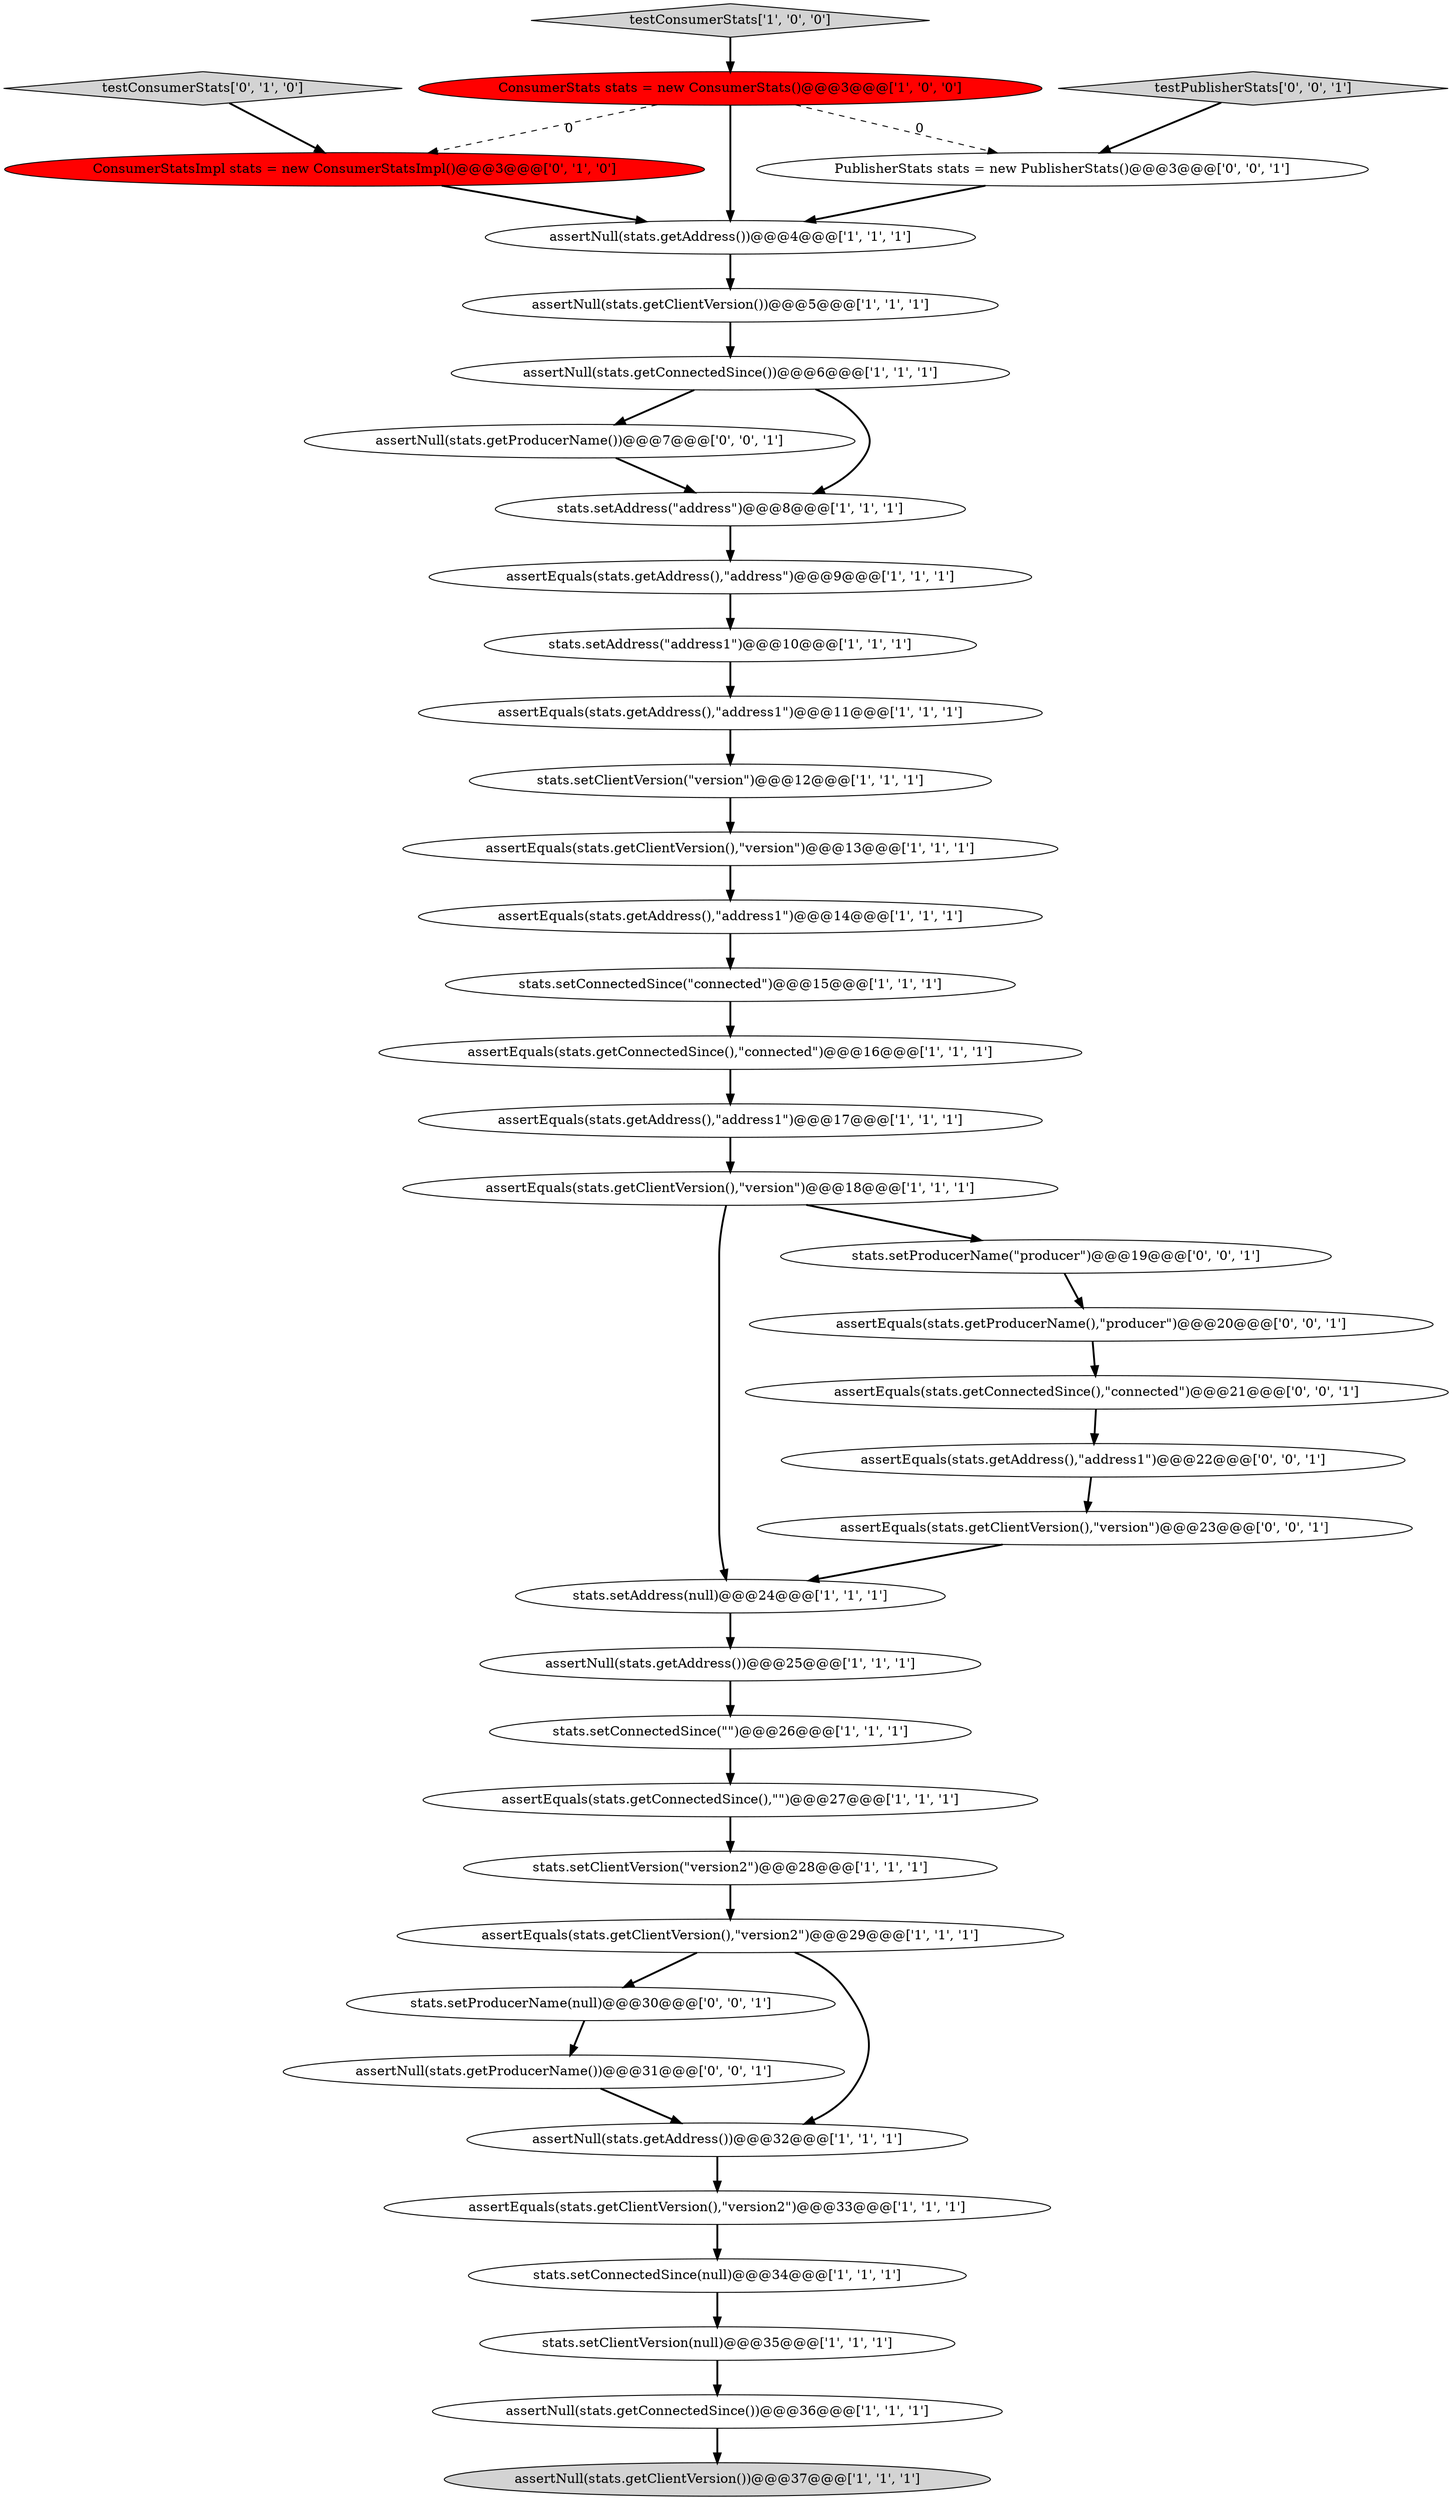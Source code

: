 digraph {
0 [style = filled, label = "assertEquals(stats.getAddress(),\"address\")@@@9@@@['1', '1', '1']", fillcolor = white, shape = ellipse image = "AAA0AAABBB1BBB"];
10 [style = filled, label = "assertEquals(stats.getClientVersion(),\"version2\")@@@33@@@['1', '1', '1']", fillcolor = white, shape = ellipse image = "AAA0AAABBB1BBB"];
8 [style = filled, label = "assertNull(stats.getAddress())@@@4@@@['1', '1', '1']", fillcolor = white, shape = ellipse image = "AAA0AAABBB1BBB"];
1 [style = filled, label = "assertEquals(stats.getAddress(),\"address1\")@@@17@@@['1', '1', '1']", fillcolor = white, shape = ellipse image = "AAA0AAABBB1BBB"];
16 [style = filled, label = "assertNull(stats.getConnectedSince())@@@6@@@['1', '1', '1']", fillcolor = white, shape = ellipse image = "AAA0AAABBB1BBB"];
14 [style = filled, label = "assertNull(stats.getClientVersion())@@@5@@@['1', '1', '1']", fillcolor = white, shape = ellipse image = "AAA0AAABBB1BBB"];
15 [style = filled, label = "stats.setConnectedSince(\"connected\")@@@15@@@['1', '1', '1']", fillcolor = white, shape = ellipse image = "AAA0AAABBB1BBB"];
32 [style = filled, label = "assertEquals(stats.getClientVersion(),\"version\")@@@23@@@['0', '0', '1']", fillcolor = white, shape = ellipse image = "AAA0AAABBB3BBB"];
38 [style = filled, label = "stats.setProducerName(null)@@@30@@@['0', '0', '1']", fillcolor = white, shape = ellipse image = "AAA0AAABBB3BBB"];
11 [style = filled, label = "assertEquals(stats.getConnectedSince(),\"connected\")@@@16@@@['1', '1', '1']", fillcolor = white, shape = ellipse image = "AAA0AAABBB1BBB"];
13 [style = filled, label = "assertEquals(stats.getAddress(),\"address1\")@@@14@@@['1', '1', '1']", fillcolor = white, shape = ellipse image = "AAA0AAABBB1BBB"];
9 [style = filled, label = "assertEquals(stats.getClientVersion(),\"version\")@@@13@@@['1', '1', '1']", fillcolor = white, shape = ellipse image = "AAA0AAABBB1BBB"];
5 [style = filled, label = "stats.setClientVersion(\"version\")@@@12@@@['1', '1', '1']", fillcolor = white, shape = ellipse image = "AAA0AAABBB1BBB"];
18 [style = filled, label = "assertEquals(stats.getClientVersion(),\"version\")@@@18@@@['1', '1', '1']", fillcolor = white, shape = ellipse image = "AAA0AAABBB1BBB"];
12 [style = filled, label = "assertNull(stats.getAddress())@@@32@@@['1', '1', '1']", fillcolor = white, shape = ellipse image = "AAA0AAABBB1BBB"];
7 [style = filled, label = "assertNull(stats.getAddress())@@@25@@@['1', '1', '1']", fillcolor = white, shape = ellipse image = "AAA0AAABBB1BBB"];
28 [style = filled, label = "ConsumerStatsImpl stats = new ConsumerStatsImpl()@@@3@@@['0', '1', '0']", fillcolor = red, shape = ellipse image = "AAA1AAABBB2BBB"];
26 [style = filled, label = "assertEquals(stats.getClientVersion(),\"version2\")@@@29@@@['1', '1', '1']", fillcolor = white, shape = ellipse image = "AAA0AAABBB1BBB"];
27 [style = filled, label = "stats.setClientVersion(null)@@@35@@@['1', '1', '1']", fillcolor = white, shape = ellipse image = "AAA0AAABBB1BBB"];
36 [style = filled, label = "assertNull(stats.getProducerName())@@@7@@@['0', '0', '1']", fillcolor = white, shape = ellipse image = "AAA0AAABBB3BBB"];
17 [style = filled, label = "stats.setAddress(\"address\")@@@8@@@['1', '1', '1']", fillcolor = white, shape = ellipse image = "AAA0AAABBB1BBB"];
29 [style = filled, label = "testConsumerStats['0', '1', '0']", fillcolor = lightgray, shape = diamond image = "AAA0AAABBB2BBB"];
34 [style = filled, label = "assertEquals(stats.getAddress(),\"address1\")@@@22@@@['0', '0', '1']", fillcolor = white, shape = ellipse image = "AAA0AAABBB3BBB"];
25 [style = filled, label = "assertNull(stats.getConnectedSince())@@@36@@@['1', '1', '1']", fillcolor = white, shape = ellipse image = "AAA0AAABBB1BBB"];
4 [style = filled, label = "stats.setAddress(\"address1\")@@@10@@@['1', '1', '1']", fillcolor = white, shape = ellipse image = "AAA0AAABBB1BBB"];
23 [style = filled, label = "assertEquals(stats.getConnectedSince(),\"\")@@@27@@@['1', '1', '1']", fillcolor = white, shape = ellipse image = "AAA0AAABBB1BBB"];
37 [style = filled, label = "assertEquals(stats.getConnectedSince(),\"connected\")@@@21@@@['0', '0', '1']", fillcolor = white, shape = ellipse image = "AAA0AAABBB3BBB"];
22 [style = filled, label = "stats.setAddress(null)@@@24@@@['1', '1', '1']", fillcolor = white, shape = ellipse image = "AAA0AAABBB1BBB"];
20 [style = filled, label = "stats.setClientVersion(\"version2\")@@@28@@@['1', '1', '1']", fillcolor = white, shape = ellipse image = "AAA0AAABBB1BBB"];
33 [style = filled, label = "stats.setProducerName(\"producer\")@@@19@@@['0', '0', '1']", fillcolor = white, shape = ellipse image = "AAA0AAABBB3BBB"];
30 [style = filled, label = "PublisherStats stats = new PublisherStats()@@@3@@@['0', '0', '1']", fillcolor = white, shape = ellipse image = "AAA0AAABBB3BBB"];
35 [style = filled, label = "assertNull(stats.getProducerName())@@@31@@@['0', '0', '1']", fillcolor = white, shape = ellipse image = "AAA0AAABBB3BBB"];
19 [style = filled, label = "testConsumerStats['1', '0', '0']", fillcolor = lightgray, shape = diamond image = "AAA0AAABBB1BBB"];
2 [style = filled, label = "assertEquals(stats.getAddress(),\"address1\")@@@11@@@['1', '1', '1']", fillcolor = white, shape = ellipse image = "AAA0AAABBB1BBB"];
21 [style = filled, label = "ConsumerStats stats = new ConsumerStats()@@@3@@@['1', '0', '0']", fillcolor = red, shape = ellipse image = "AAA1AAABBB1BBB"];
39 [style = filled, label = "assertEquals(stats.getProducerName(),\"producer\")@@@20@@@['0', '0', '1']", fillcolor = white, shape = ellipse image = "AAA0AAABBB3BBB"];
24 [style = filled, label = "stats.setConnectedSince(null)@@@34@@@['1', '1', '1']", fillcolor = white, shape = ellipse image = "AAA0AAABBB1BBB"];
6 [style = filled, label = "stats.setConnectedSince(\"\")@@@26@@@['1', '1', '1']", fillcolor = white, shape = ellipse image = "AAA0AAABBB1BBB"];
31 [style = filled, label = "testPublisherStats['0', '0', '1']", fillcolor = lightgray, shape = diamond image = "AAA0AAABBB3BBB"];
3 [style = filled, label = "assertNull(stats.getClientVersion())@@@37@@@['1', '1', '1']", fillcolor = lightgray, shape = ellipse image = "AAA0AAABBB1BBB"];
39->37 [style = bold, label=""];
14->16 [style = bold, label=""];
16->36 [style = bold, label=""];
23->20 [style = bold, label=""];
32->22 [style = bold, label=""];
5->9 [style = bold, label=""];
11->1 [style = bold, label=""];
21->28 [style = dashed, label="0"];
20->26 [style = bold, label=""];
6->23 [style = bold, label=""];
10->24 [style = bold, label=""];
25->3 [style = bold, label=""];
18->33 [style = bold, label=""];
21->8 [style = bold, label=""];
8->14 [style = bold, label=""];
1->18 [style = bold, label=""];
4->2 [style = bold, label=""];
16->17 [style = bold, label=""];
22->7 [style = bold, label=""];
21->30 [style = dashed, label="0"];
29->28 [style = bold, label=""];
26->38 [style = bold, label=""];
26->12 [style = bold, label=""];
12->10 [style = bold, label=""];
18->22 [style = bold, label=""];
17->0 [style = bold, label=""];
15->11 [style = bold, label=""];
33->39 [style = bold, label=""];
0->4 [style = bold, label=""];
37->34 [style = bold, label=""];
28->8 [style = bold, label=""];
7->6 [style = bold, label=""];
31->30 [style = bold, label=""];
34->32 [style = bold, label=""];
13->15 [style = bold, label=""];
36->17 [style = bold, label=""];
30->8 [style = bold, label=""];
38->35 [style = bold, label=""];
24->27 [style = bold, label=""];
27->25 [style = bold, label=""];
35->12 [style = bold, label=""];
2->5 [style = bold, label=""];
9->13 [style = bold, label=""];
19->21 [style = bold, label=""];
}
